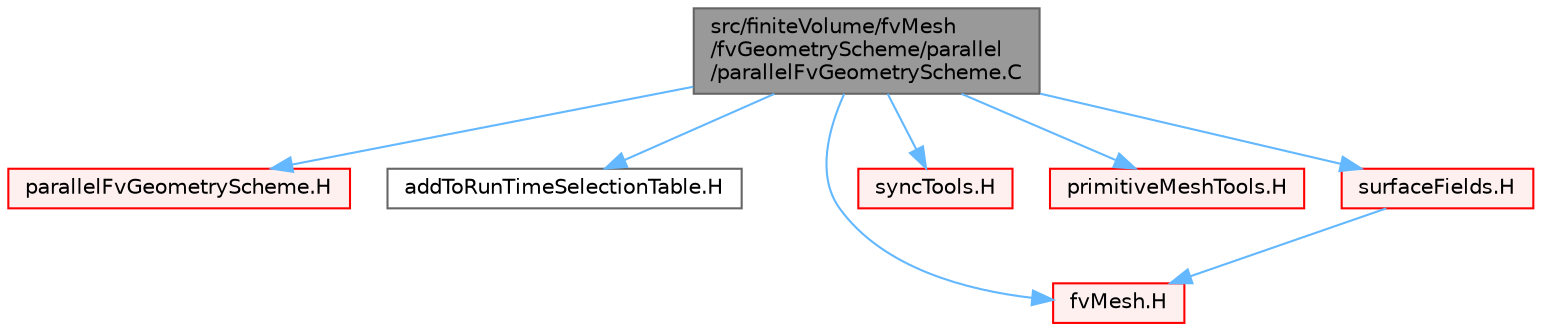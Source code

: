digraph "src/finiteVolume/fvMesh/fvGeometryScheme/parallel/parallelFvGeometryScheme.C"
{
 // LATEX_PDF_SIZE
  bgcolor="transparent";
  edge [fontname=Helvetica,fontsize=10,labelfontname=Helvetica,labelfontsize=10];
  node [fontname=Helvetica,fontsize=10,shape=box,height=0.2,width=0.4];
  Node1 [id="Node000001",label="src/finiteVolume/fvMesh\l/fvGeometryScheme/parallel\l/parallelFvGeometryScheme.C",height=0.2,width=0.4,color="gray40", fillcolor="grey60", style="filled", fontcolor="black",tooltip=" "];
  Node1 -> Node2 [id="edge1_Node000001_Node000002",color="steelblue1",style="solid",tooltip=" "];
  Node2 [id="Node000002",label="parallelFvGeometryScheme.H",height=0.2,width=0.4,color="red", fillcolor="#FFF0F0", style="filled",URL="$parallelFvGeometryScheme_8H.html",tooltip=" "];
  Node1 -> Node239 [id="edge2_Node000001_Node000239",color="steelblue1",style="solid",tooltip=" "];
  Node239 [id="Node000239",label="addToRunTimeSelectionTable.H",height=0.2,width=0.4,color="grey40", fillcolor="white", style="filled",URL="$addToRunTimeSelectionTable_8H.html",tooltip="Macros for easy insertion into run-time selection tables."];
  Node1 -> Node240 [id="edge3_Node000001_Node000240",color="steelblue1",style="solid",tooltip=" "];
  Node240 [id="Node000240",label="fvMesh.H",height=0.2,width=0.4,color="red", fillcolor="#FFF0F0", style="filled",URL="$fvMesh_8H.html",tooltip=" "];
  Node1 -> Node350 [id="edge4_Node000001_Node000350",color="steelblue1",style="solid",tooltip=" "];
  Node350 [id="Node000350",label="syncTools.H",height=0.2,width=0.4,color="red", fillcolor="#FFF0F0", style="filled",URL="$syncTools_8H.html",tooltip=" "];
  Node1 -> Node359 [id="edge5_Node000001_Node000359",color="steelblue1",style="solid",tooltip=" "];
  Node359 [id="Node000359",label="primitiveMeshTools.H",height=0.2,width=0.4,color="red", fillcolor="#FFF0F0", style="filled",URL="$primitiveMeshTools_8H.html",tooltip=" "];
  Node1 -> Node360 [id="edge6_Node000001_Node000360",color="steelblue1",style="solid",tooltip=" "];
  Node360 [id="Node000360",label="surfaceFields.H",height=0.2,width=0.4,color="red", fillcolor="#FFF0F0", style="filled",URL="$surfaceFields_8H.html",tooltip="Foam::surfaceFields."];
  Node360 -> Node240 [id="edge7_Node000360_Node000240",color="steelblue1",style="solid",tooltip=" "];
}
